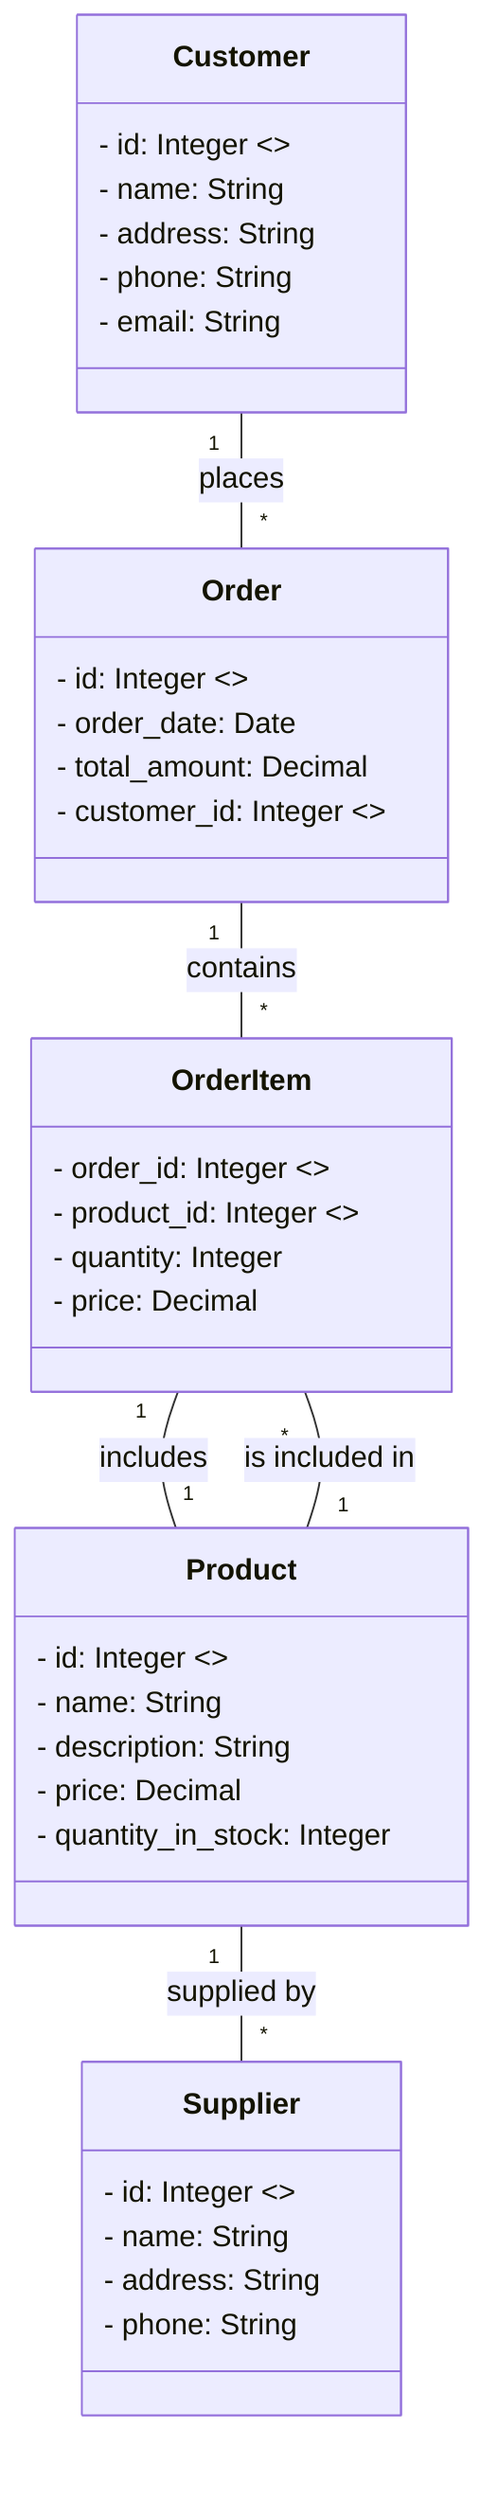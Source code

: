 classDiagram
    class Customer {
        - id: Integer <<PK>>
        - name: String
        - address: String
        - phone: String
        - email: String
    }

    class Order {
        - id: Integer <<PK>>
        - order_date: Date
        - total_amount: Decimal
        - customer_id: Integer <<FK>>
    }

    class OrderItem {
        - order_id: Integer <<PK, FK>>
        - product_id: Integer <<PK, FK>>
        - quantity: Integer
        - price: Decimal
    }

    class Product {
        - id: Integer <<PK>>
        - name: String
        - description: String
        - price: Decimal
        - quantity_in_stock: Integer
    }

    class Supplier {
        - id: Integer <<PK>>
        - name: String
        - address: String
        - phone: String
    }

    Customer "1" -- "*" Order : places
    Order "1" -- "*" OrderItem : contains
    OrderItem "1" -- "1" Product : includes
    Product "1" -- "*" OrderItem : is included in
    Product "1" -- "*" Supplier : supplied by